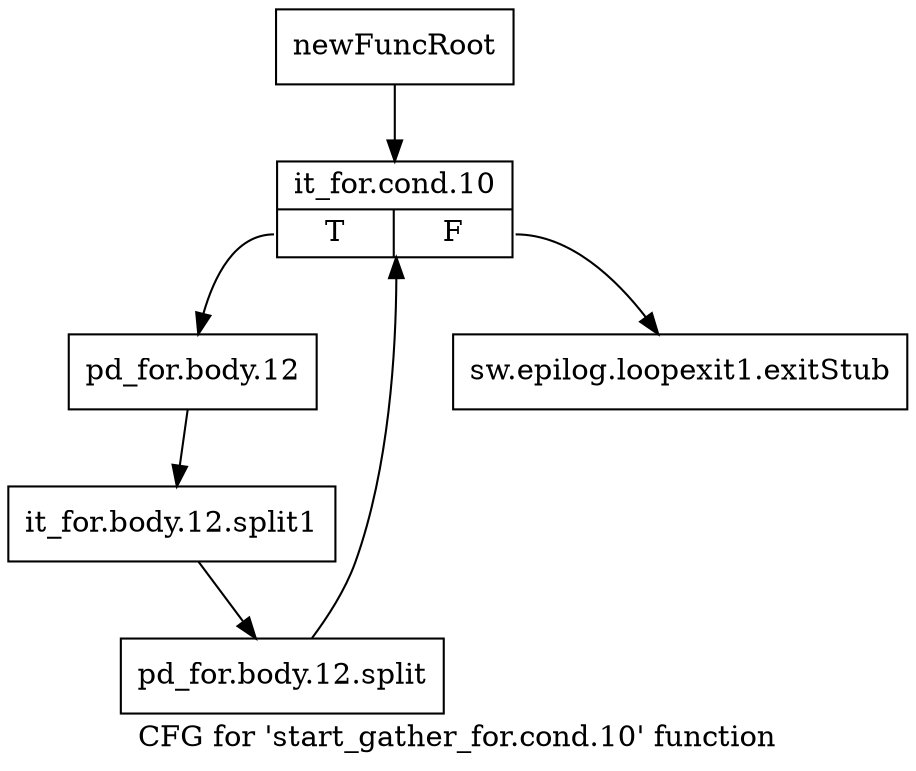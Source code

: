 digraph "CFG for 'start_gather_for.cond.10' function" {
	label="CFG for 'start_gather_for.cond.10' function";

	Node0x1b381a0 [shape=record,label="{newFuncRoot}"];
	Node0x1b381a0 -> Node0x1b38240;
	Node0x1b381f0 [shape=record,label="{sw.epilog.loopexit1.exitStub}"];
	Node0x1b38240 [shape=record,label="{it_for.cond.10|{<s0>T|<s1>F}}"];
	Node0x1b38240:s0 -> Node0x1b38290;
	Node0x1b38240:s1 -> Node0x1b381f0;
	Node0x1b38290 [shape=record,label="{pd_for.body.12}"];
	Node0x1b38290 -> Node0x1d0d530;
	Node0x1d0d530 [shape=record,label="{it_for.body.12.split1}"];
	Node0x1d0d530 -> Node0x1cbd520;
	Node0x1cbd520 [shape=record,label="{pd_for.body.12.split}"];
	Node0x1cbd520 -> Node0x1b38240;
}
